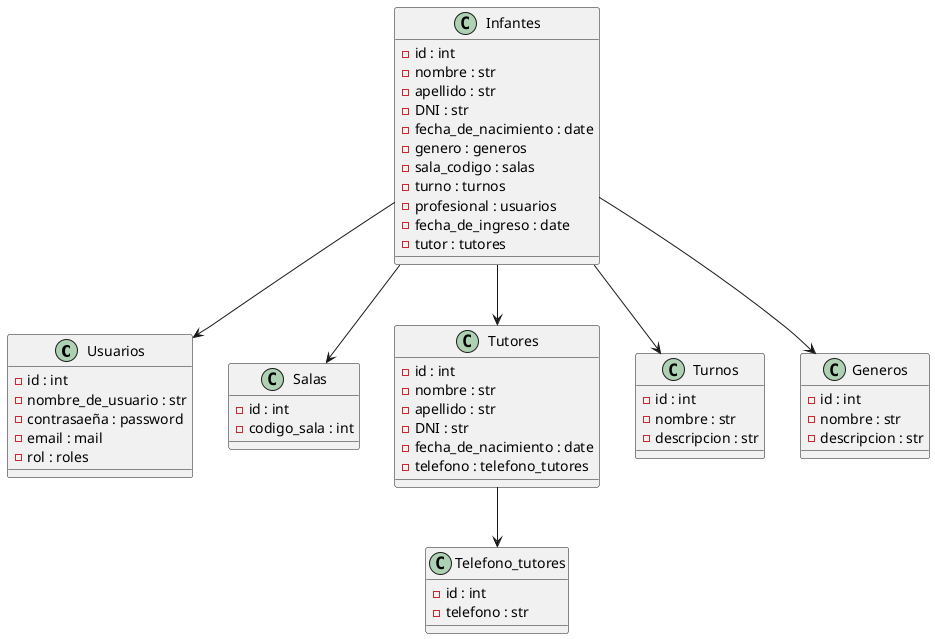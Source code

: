 @startuml test

class Usuarios {
    -id : int
    -nombre_de_usuario : str
    -contrasaeña : password
    -email : mail
    -rol : roles
}

class Infantes {
    -id : int
    -nombre : str
    -apellido : str
    -DNI : str
    -fecha_de_nacimiento : date
    -genero : generos
    -sala_codigo : salas
    -turno : turnos
    -profesional : usuarios
    -fecha_de_ingreso : date
    -tutor : tutores

}

class Salas {
    -id : int
    -codigo_sala : int
} 

class Tutores {
    -id : int
    -nombre : str
    -apellido : str
    -DNI : str
    -fecha_de_nacimiento : date
    -telefono : telefono_tutores
}

class Turnos {
    -id : int
    -nombre : str
    -descripcion : str
}

class Generos {
    -id : int
    -nombre : str
    -descripcion : str
}

class Telefono_tutores {
    -id : int
    -telefono : str
}

Infantes --> Salas
Infantes --> Generos
Infantes --> Tutores
Infantes --> Usuarios
Infantes --> Turnos
Tutores --> Telefono_tutores
@enduml